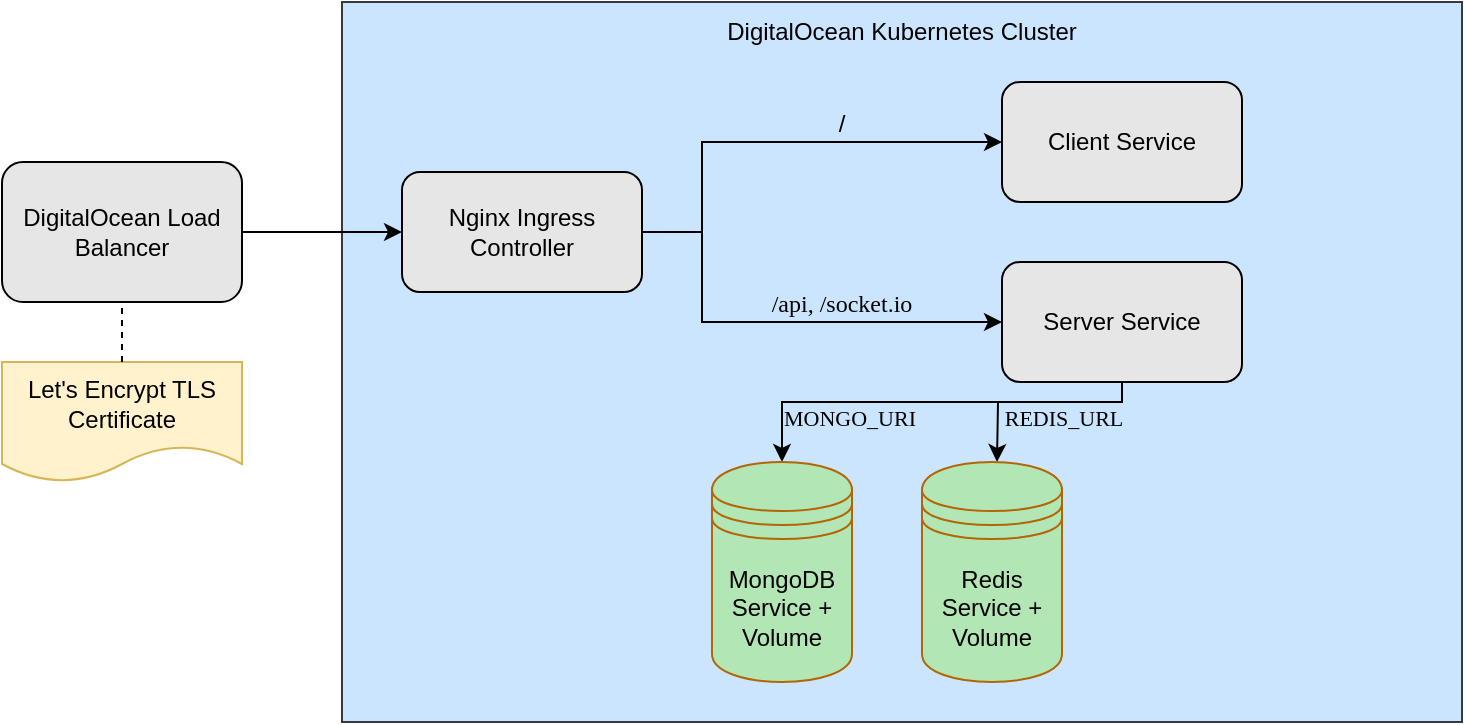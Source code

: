 <mxfile version="20.0.4" type="device"><diagram id="VRgdYIFyLtlHBV2oPe1c" name="Page-1"><mxGraphModel dx="982" dy="539" grid="1" gridSize="10" guides="1" tooltips="1" connect="1" arrows="1" fold="1" page="1" pageScale="1" pageWidth="850" pageHeight="1100" math="0" shadow="0"><root><mxCell id="0"/><mxCell id="1" parent="0"/><mxCell id="2cuphYGSr_cd5anpL2nz-5" value="" style="rounded=0;whiteSpace=wrap;html=1;fillColor=#cce5ff;strokeColor=#36393d;" vertex="1" parent="1"><mxGeometry x="240" y="40" width="560" height="360" as="geometry"/></mxCell><mxCell id="2cuphYGSr_cd5anpL2nz-11" style="edgeStyle=orthogonalEdgeStyle;rounded=0;orthogonalLoop=1;jettySize=auto;html=1;" edge="1" parent="1" source="2cuphYGSr_cd5anpL2nz-2" target="2cuphYGSr_cd5anpL2nz-8"><mxGeometry relative="1" as="geometry"/></mxCell><mxCell id="2cuphYGSr_cd5anpL2nz-2" value="DigitalOcean Load Balancer " style="rounded=1;whiteSpace=wrap;html=1;fillColor=#e6e6e6;" vertex="1" parent="1"><mxGeometry x="70" y="120" width="120" height="70" as="geometry"/></mxCell><mxCell id="2cuphYGSr_cd5anpL2nz-3" value=" Let's Encrypt TLS Certificate" style="shape=document;whiteSpace=wrap;html=1;boundedLbl=1;fillColor=#fff2cc;strokeColor=#d6b656;" vertex="1" parent="1"><mxGeometry x="70" y="220" width="120" height="60" as="geometry"/></mxCell><mxCell id="2cuphYGSr_cd5anpL2nz-4" value="" style="endArrow=none;dashed=1;html=1;rounded=0;exitX=0.5;exitY=0;exitDx=0;exitDy=0;" edge="1" parent="1" source="2cuphYGSr_cd5anpL2nz-3" target="2cuphYGSr_cd5anpL2nz-2"><mxGeometry width="50" height="50" relative="1" as="geometry"><mxPoint x="105" y="230" as="sourcePoint"/><mxPoint x="155" y="180" as="targetPoint"/></mxGeometry></mxCell><mxCell id="2cuphYGSr_cd5anpL2nz-7" value="DigitalOcean Kubernetes Cluster" style="text;html=1;strokeColor=none;fillColor=none;align=center;verticalAlign=middle;whiteSpace=wrap;rounded=0;" vertex="1" parent="1"><mxGeometry x="420" y="40" width="200" height="30" as="geometry"/></mxCell><mxCell id="2cuphYGSr_cd5anpL2nz-15" style="edgeStyle=orthogonalEdgeStyle;rounded=0;orthogonalLoop=1;jettySize=auto;html=1;" edge="1" parent="1" source="2cuphYGSr_cd5anpL2nz-8" target="2cuphYGSr_cd5anpL2nz-13"><mxGeometry relative="1" as="geometry"><Array as="points"><mxPoint x="420" y="155"/><mxPoint x="420" y="110"/></Array></mxGeometry></mxCell><mxCell id="2cuphYGSr_cd5anpL2nz-16" style="edgeStyle=orthogonalEdgeStyle;rounded=0;orthogonalLoop=1;jettySize=auto;html=1;" edge="1" parent="1" source="2cuphYGSr_cd5anpL2nz-8" target="2cuphYGSr_cd5anpL2nz-14"><mxGeometry relative="1" as="geometry"><Array as="points"><mxPoint x="420" y="155"/><mxPoint x="420" y="200"/></Array></mxGeometry></mxCell><mxCell id="2cuphYGSr_cd5anpL2nz-8" value="Nginx Ingress Controller" style="rounded=1;whiteSpace=wrap;html=1;fillColor=#e6e6e6;" vertex="1" parent="1"><mxGeometry x="270" y="125" width="120" height="60" as="geometry"/></mxCell><mxCell id="2cuphYGSr_cd5anpL2nz-13" value="Client Service" style="rounded=1;whiteSpace=wrap;html=1;fillColor=#e6e6e6;" vertex="1" parent="1"><mxGeometry x="570" y="80" width="120" height="60" as="geometry"/></mxCell><mxCell id="2cuphYGSr_cd5anpL2nz-14" value="Server Service" style="rounded=1;whiteSpace=wrap;html=1;fillColor=#e6e6e6;" vertex="1" parent="1"><mxGeometry x="570" y="170" width="120" height="60" as="geometry"/></mxCell><mxCell id="2cuphYGSr_cd5anpL2nz-18" value="&lt;font face=&quot;Lucida Console&quot;&gt;/api, /socket.io&lt;/font&gt;" style="text;html=1;strokeColor=none;fillColor=none;align=center;verticalAlign=middle;whiteSpace=wrap;rounded=0;" vertex="1" parent="1"><mxGeometry x="425" y="176" width="130" height="30" as="geometry"/></mxCell><mxCell id="2cuphYGSr_cd5anpL2nz-19" value="/" style="text;html=1;strokeColor=none;fillColor=none;align=center;verticalAlign=middle;whiteSpace=wrap;rounded=0;" vertex="1" parent="1"><mxGeometry x="425" y="86" width="130" height="30" as="geometry"/></mxCell><mxCell id="2cuphYGSr_cd5anpL2nz-28" value="" style="endArrow=none;html=1;rounded=0;fontFamily=Helvetica;exitX=0.5;exitY=0;exitDx=0;exitDy=0;exitPerimeter=0;startArrow=classic;startFill=1;" edge="1" parent="1"><mxGeometry width="50" height="50" relative="1" as="geometry"><mxPoint x="460" y="270" as="sourcePoint"/><mxPoint x="630" y="230" as="targetPoint"/><Array as="points"><mxPoint x="460" y="240"/><mxPoint x="630" y="240"/></Array></mxGeometry></mxCell><mxCell id="2cuphYGSr_cd5anpL2nz-29" value="" style="endArrow=none;html=1;rounded=0;fontFamily=Helvetica;exitX=0.5;exitY=0;exitDx=0;exitDy=0;exitPerimeter=0;startArrow=classic;startFill=1;" edge="1" parent="1"><mxGeometry width="50" height="50" relative="1" as="geometry"><mxPoint x="567.5" y="270" as="sourcePoint"/><mxPoint x="630" y="230" as="targetPoint"/><Array as="points"><mxPoint x="568" y="240"/><mxPoint x="630" y="240"/></Array></mxGeometry></mxCell><mxCell id="2cuphYGSr_cd5anpL2nz-30" value="MongoDB Service + Volume" style="shape=datastore;whiteSpace=wrap;html=1;fontFamily=Helvetica;fillColor=#B3E6B5;strokeColor=#b46504;gradientColor=none;" vertex="1" parent="1"><mxGeometry x="425" y="270" width="70" height="110" as="geometry"/></mxCell><mxCell id="2cuphYGSr_cd5anpL2nz-31" value="Redis Service + Volume" style="shape=datastore;whiteSpace=wrap;html=1;fontFamily=Helvetica;fillColor=#B3E6B5;strokeColor=#b46504;gradientColor=none;" vertex="1" parent="1"><mxGeometry x="530" y="270" width="70" height="110" as="geometry"/></mxCell><mxCell id="2cuphYGSr_cd5anpL2nz-32" value="&lt;font style=&quot;font-size: 11px;&quot; face=&quot;Lucida Console&quot;&gt;MONGO_URI&lt;br&gt;&lt;/font&gt;" style="text;html=1;strokeColor=none;fillColor=none;align=center;verticalAlign=middle;whiteSpace=wrap;rounded=0;fontFamily=Helvetica;" vertex="1" parent="1"><mxGeometry x="464" y="233" width="60" height="30" as="geometry"/></mxCell><mxCell id="2cuphYGSr_cd5anpL2nz-33" value="&lt;font style=&quot;font-size: 11px;&quot; face=&quot;Lucida Console&quot;&gt;REDIS_URL&lt;/font&gt;" style="text;html=1;strokeColor=none;fillColor=none;align=center;verticalAlign=middle;whiteSpace=wrap;rounded=0;fontFamily=Helvetica;" vertex="1" parent="1"><mxGeometry x="571" y="233" width="60" height="30" as="geometry"/></mxCell></root></mxGraphModel></diagram></mxfile>
